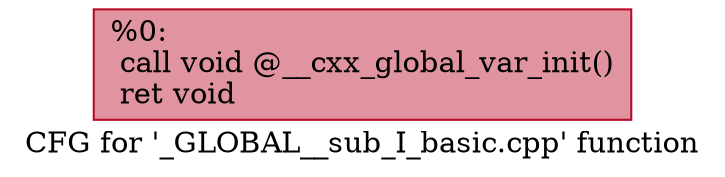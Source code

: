 digraph "CFG for '_GLOBAL__sub_I_basic.cpp' function" {
	label="CFG for '_GLOBAL__sub_I_basic.cpp' function";

	Node0x55deb309dd80 [shape=record,color="#b70d28ff", style=filled, fillcolor="#b70d2870",label="{%0:\l  call void @__cxx_global_var_init()\l  ret void\l}"];
}
